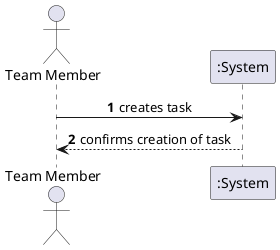 @startuml

skinparam sequenceMessageAlign center
autonumber

actor "Team Member"
participant ":System" as System

"Team Member" -> System: creates task
System --> "Team Member": confirms creation of task

@enduml